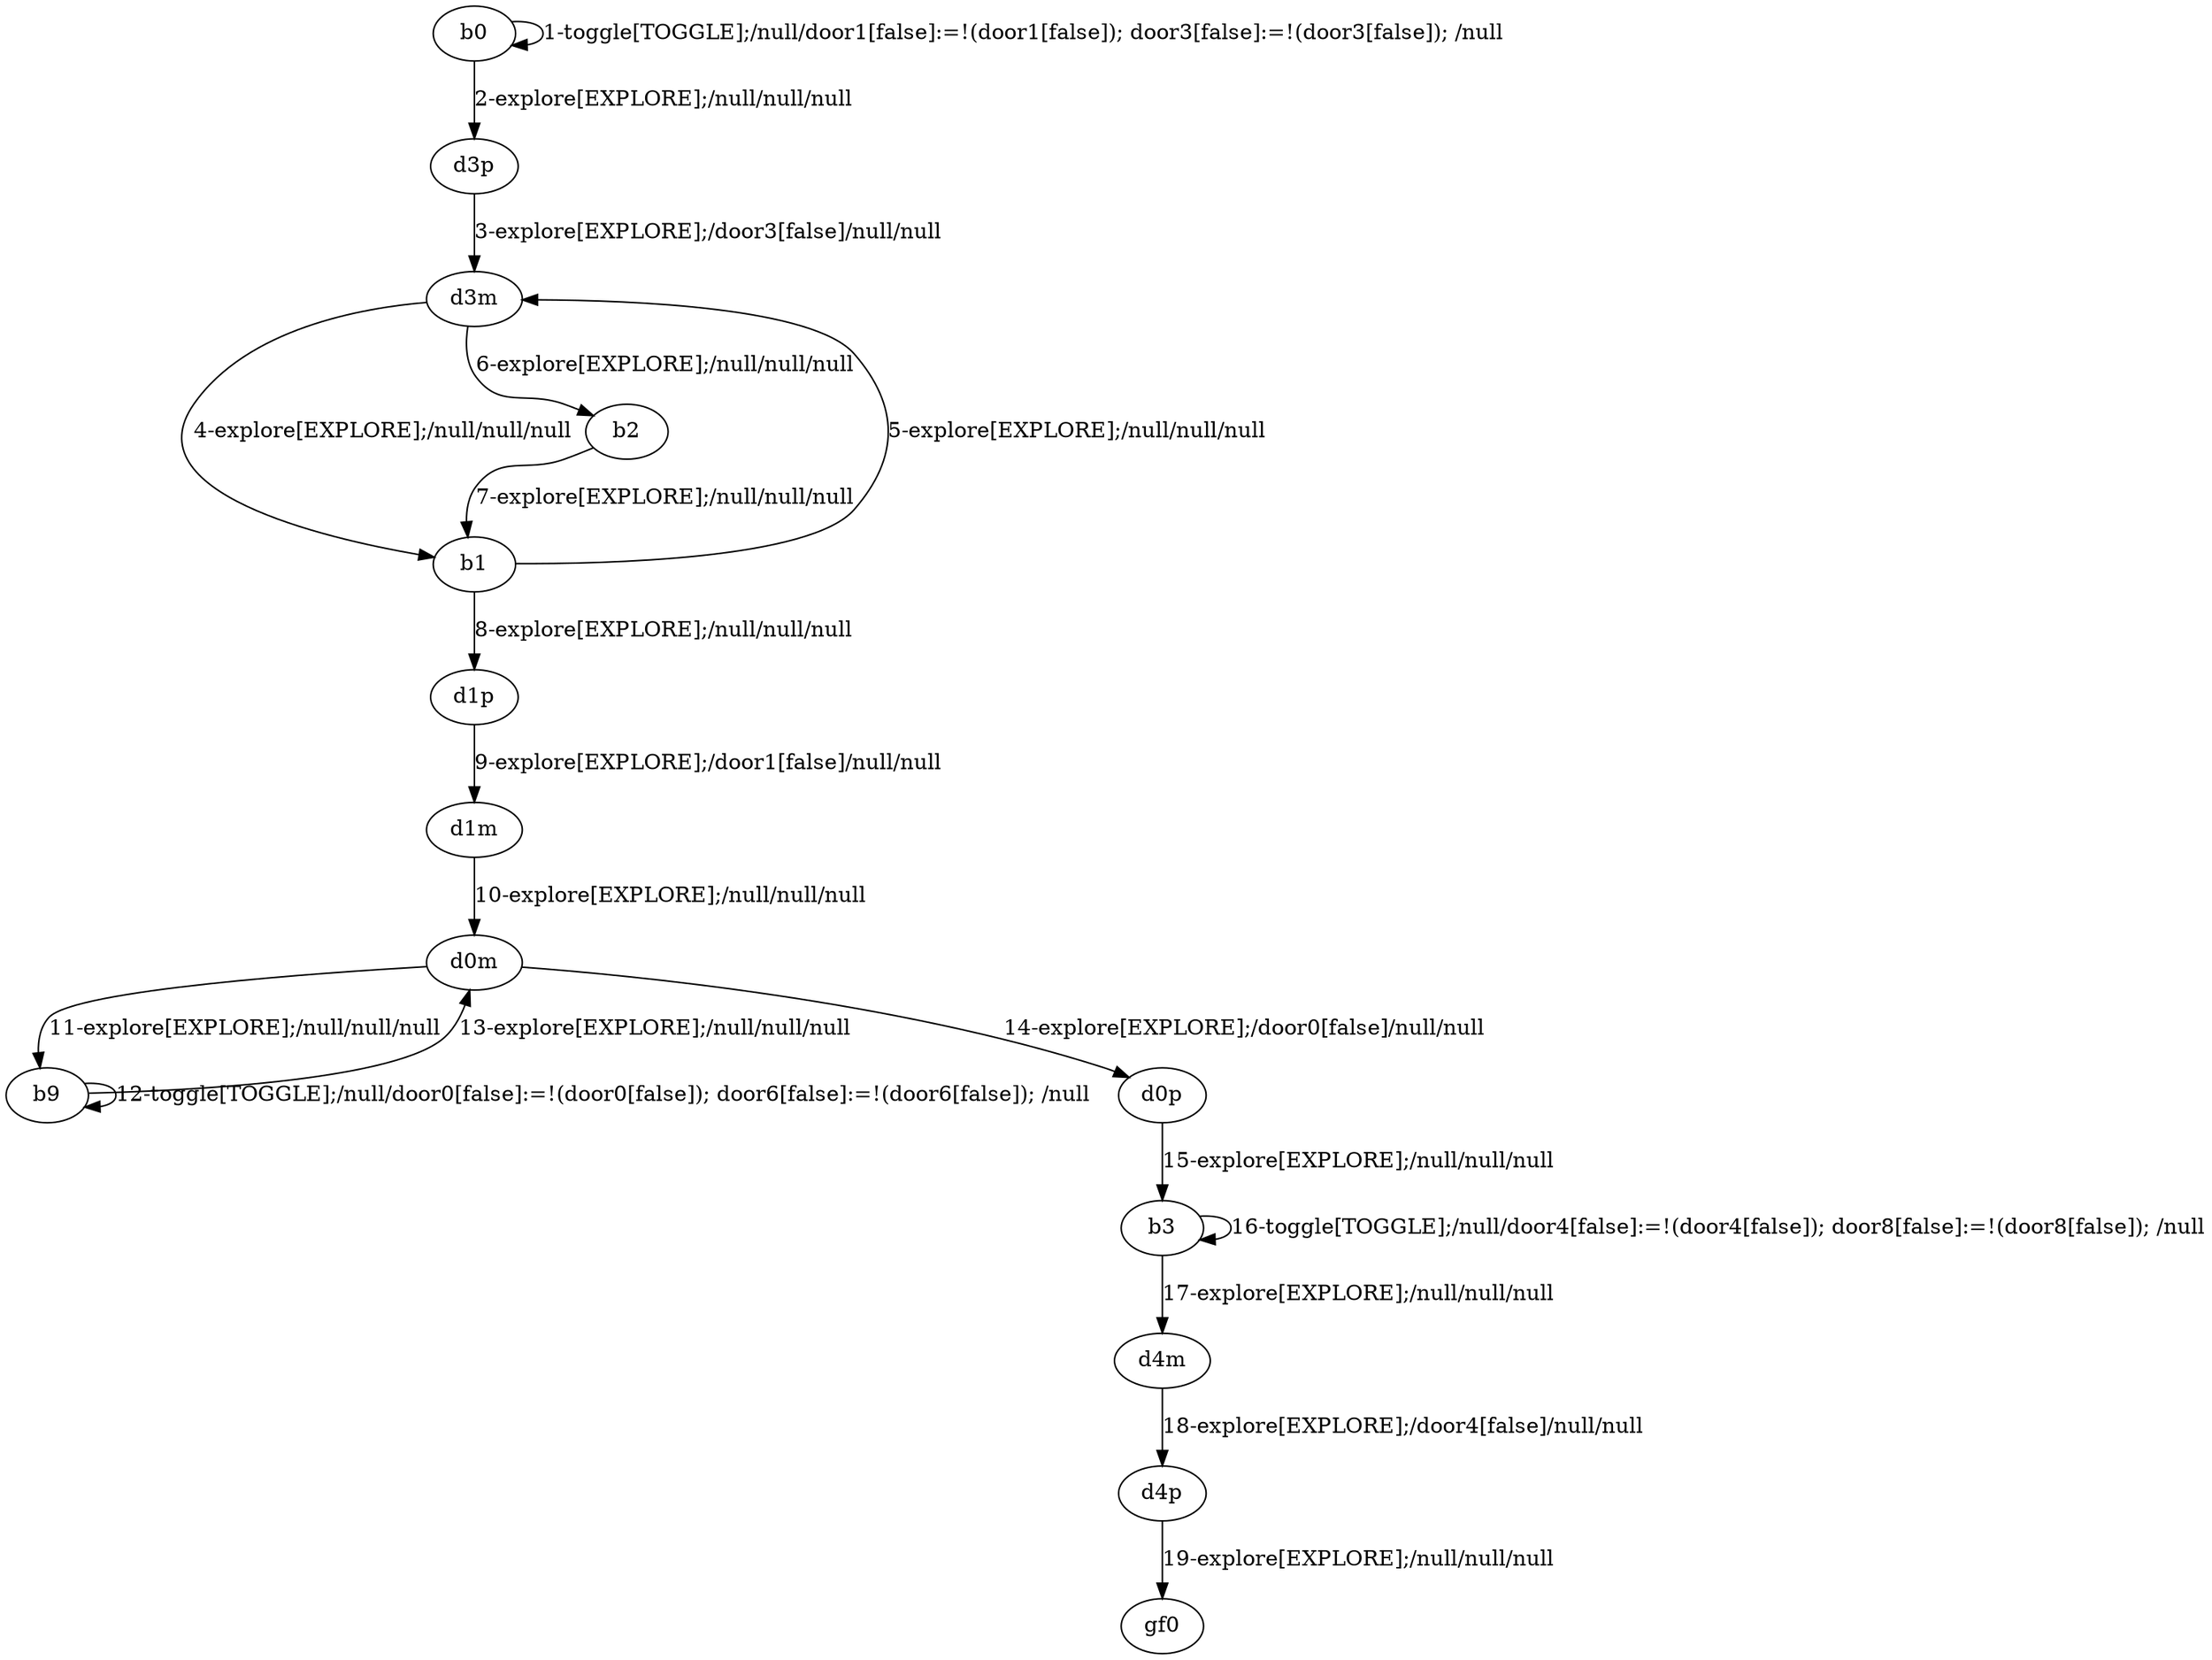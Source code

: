digraph g {
"b0" -> "b0" [label = "1-toggle[TOGGLE];/null/door1[false]:=!(door1[false]); door3[false]:=!(door3[false]); /null"];
"b0" -> "d3p" [label = "2-explore[EXPLORE];/null/null/null"];
"d3p" -> "d3m" [label = "3-explore[EXPLORE];/door3[false]/null/null"];
"d3m" -> "b1" [label = "4-explore[EXPLORE];/null/null/null"];
"b1" -> "d3m" [label = "5-explore[EXPLORE];/null/null/null"];
"d3m" -> "b2" [label = "6-explore[EXPLORE];/null/null/null"];
"b2" -> "b1" [label = "7-explore[EXPLORE];/null/null/null"];
"b1" -> "d1p" [label = "8-explore[EXPLORE];/null/null/null"];
"d1p" -> "d1m" [label = "9-explore[EXPLORE];/door1[false]/null/null"];
"d1m" -> "d0m" [label = "10-explore[EXPLORE];/null/null/null"];
"d0m" -> "b9" [label = "11-explore[EXPLORE];/null/null/null"];
"b9" -> "b9" [label = "12-toggle[TOGGLE];/null/door0[false]:=!(door0[false]); door6[false]:=!(door6[false]); /null"];
"b9" -> "d0m" [label = "13-explore[EXPLORE];/null/null/null"];
"d0m" -> "d0p" [label = "14-explore[EXPLORE];/door0[false]/null/null"];
"d0p" -> "b3" [label = "15-explore[EXPLORE];/null/null/null"];
"b3" -> "b3" [label = "16-toggle[TOGGLE];/null/door4[false]:=!(door4[false]); door8[false]:=!(door8[false]); /null"];
"b3" -> "d4m" [label = "17-explore[EXPLORE];/null/null/null"];
"d4m" -> "d4p" [label = "18-explore[EXPLORE];/door4[false]/null/null"];
"d4p" -> "gf0" [label = "19-explore[EXPLORE];/null/null/null"];
}